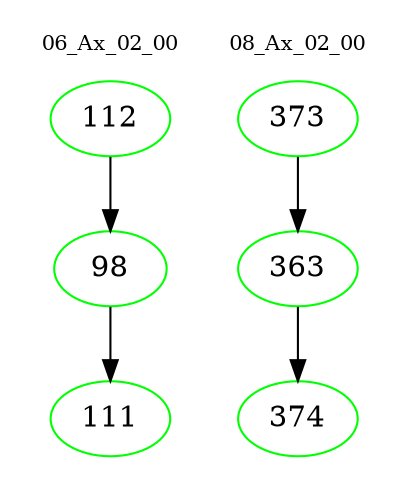 digraph{
subgraph cluster_0 {
color = white
label = "06_Ax_02_00";
fontsize=10;
T0_112 [label="112", color="green"]
T0_112 -> T0_98 [color="black"]
T0_98 [label="98", color="green"]
T0_98 -> T0_111 [color="black"]
T0_111 [label="111", color="green"]
}
subgraph cluster_1 {
color = white
label = "08_Ax_02_00";
fontsize=10;
T1_373 [label="373", color="green"]
T1_373 -> T1_363 [color="black"]
T1_363 [label="363", color="green"]
T1_363 -> T1_374 [color="black"]
T1_374 [label="374", color="green"]
}
}
